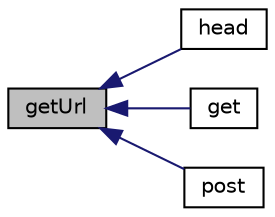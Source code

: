 digraph "getUrl"
{
  edge [fontname="Helvetica",fontsize="10",labelfontname="Helvetica",labelfontsize="10"];
  node [fontname="Helvetica",fontsize="10",shape=record];
  rankdir="LR";
  Node1 [label="getUrl",height=0.2,width=0.4,color="black", fillcolor="grey75", style="filled" fontcolor="black"];
  Node1 -> Node2 [dir="back",color="midnightblue",fontsize="10",style="solid",fontname="Helvetica"];
  Node2 [label="head",height=0.2,width=0.4,color="black", fillcolor="white", style="filled",URL="$class_simple_browser.html#a640ecdc74c0d882472bf873257384087"];
  Node1 -> Node3 [dir="back",color="midnightblue",fontsize="10",style="solid",fontname="Helvetica"];
  Node3 [label="get",height=0.2,width=0.4,color="black", fillcolor="white", style="filled",URL="$class_simple_browser.html#a8c924acbcbf1f8e0bd5fce273a107af3"];
  Node1 -> Node4 [dir="back",color="midnightblue",fontsize="10",style="solid",fontname="Helvetica"];
  Node4 [label="post",height=0.2,width=0.4,color="black", fillcolor="white", style="filled",URL="$class_simple_browser.html#a680a458bae8a85b247073083d26e7851"];
}
